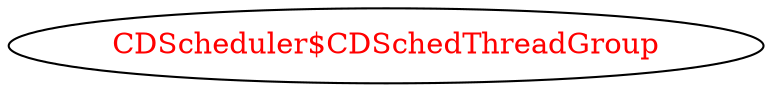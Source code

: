 digraph dependencyGraph {
 concentrate=true;
 ranksep="2.0";
 rankdir="LR"; 
 splines="ortho";
"CDScheduler$CDSchedThreadGroup" [fontcolor="red"];
}